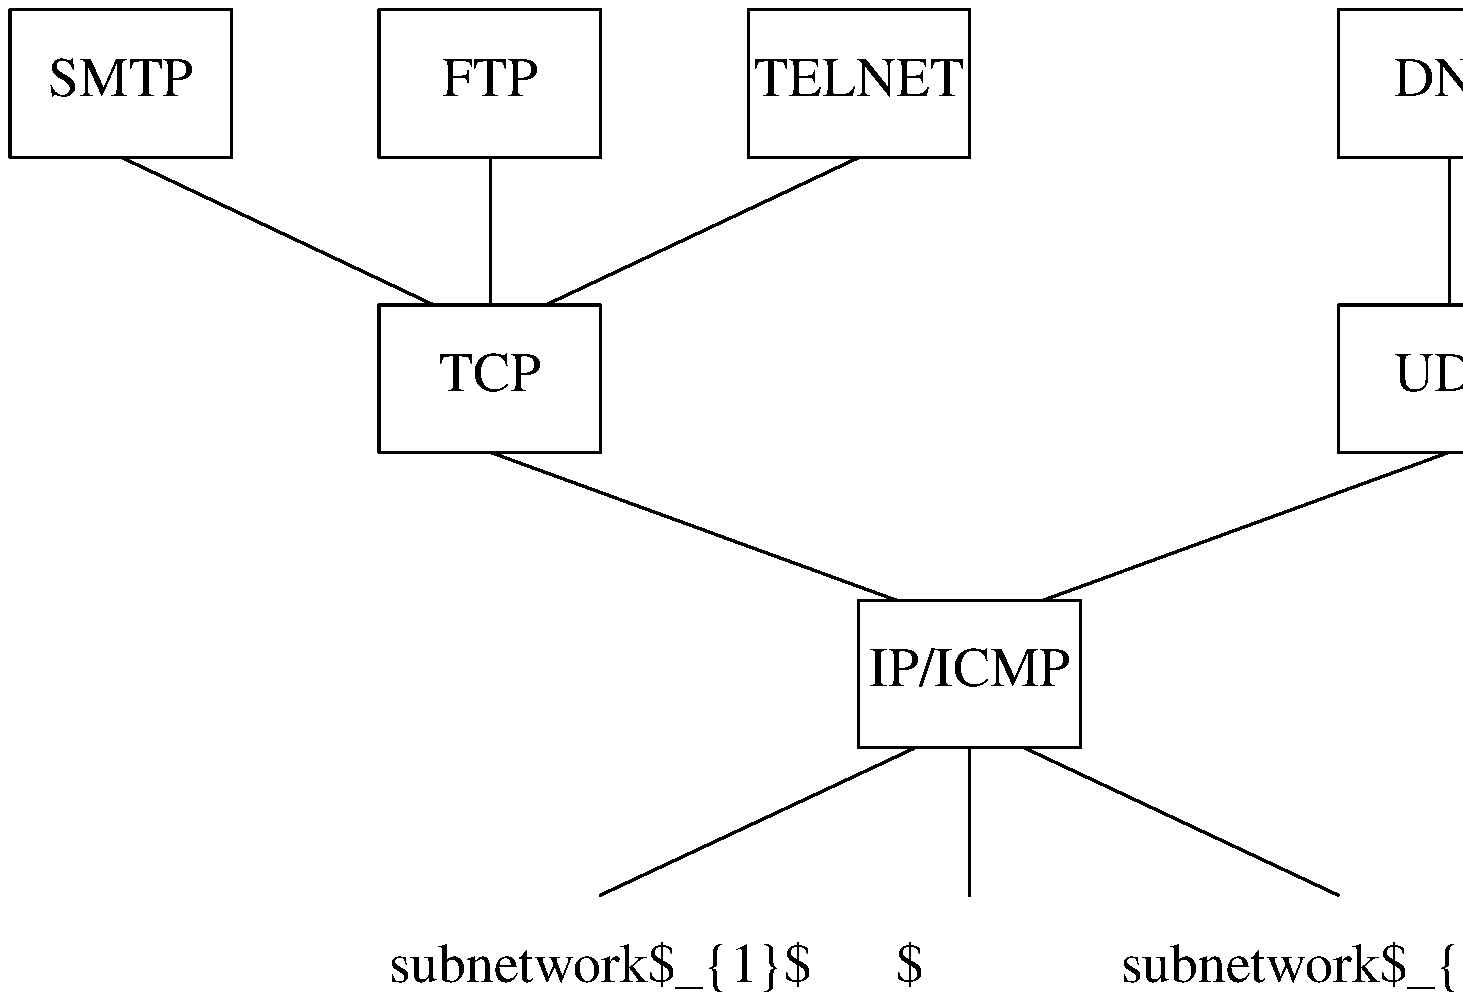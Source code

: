 .PS 7.75i
.ps 20
## figure T-4
B1:	box "IP/ICMP"
C1:	box invis with .n at (B1.s.x, B1.s.y-lineht) "$\cdots$"
C2:	box invis with .n at (B1.s.x-(boxwid+linewid), B1.s.y-lineht) \
	    "subnetwork$_{1}$"
C3:	box invis with .n at (B1.s.x+(boxwid+linewid), B1.s.y-lineht) \
	    "subnetwork$_{N}$"
	line from B1.s to C1.n
	line from (B1.s.x-boxwid/4, B1.s.y) to C2.n
	line from (B1.s.x+boxwid/4, B1.s.y) to C3.n
##
B2:	box "TCP" with .s at (B1.n.x-(3*boxwid/2+linewid), B1.n.y+lineht)
	line from (B1.n.x-boxwid/3, B1.n.y) to B2.s
B3:	box "SMTP" with .s at (B2.n.x-(boxwid+linewid), B2.n.y+lineht)
B4:	box "FTP" with .s at (B2.n.x, B2.n.y+lineht)
B5:	box "TELNET" with .s at (B2.n.x+(boxwid+linewid), B2.n.y+lineht)
	line from (B2.n.x-boxwid/4, B2.n.y) to B3.s
	line from B2.n to B4.s
	line from (B2.n.x+boxwid/4, B2.n.y) to B5.s
##
B6:	box "UDP" with .s at (B1.n.x+(3*boxwid/2+linewid), B1.n.y+lineht)
	line from (B1.n.x+boxwid/3, B1.n.y) to B6.s
B7:	box "DNS" with .s at (B6.n.x, B6.n.y+lineht)
	line from B6.n to B7.s
##
.PE
